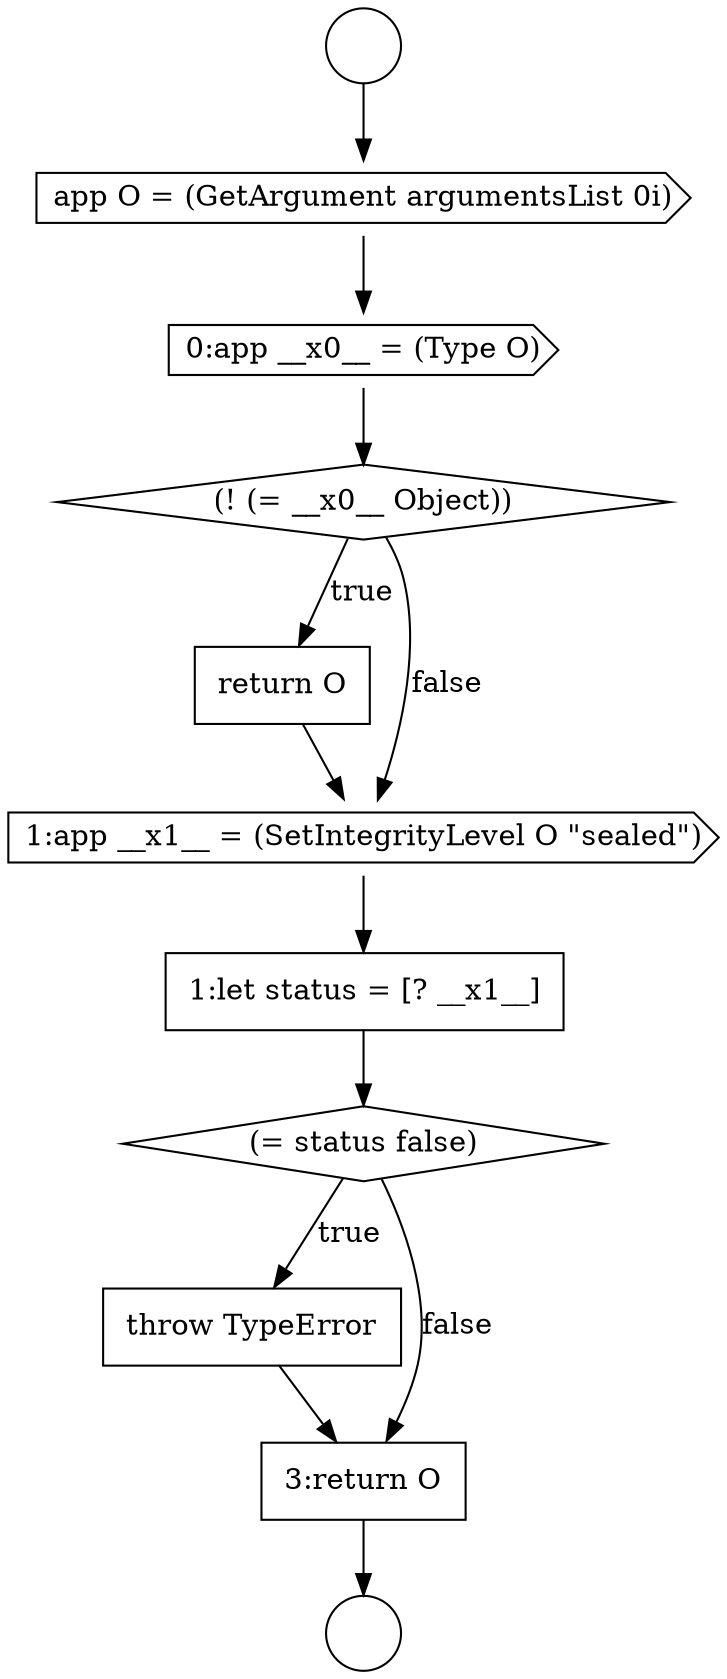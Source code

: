 digraph {
  node11399 [shape=diamond, label=<<font color="black">(! (= __x0__ Object))</font>> color="black" fillcolor="white" style=filled]
  node11404 [shape=none, margin=0, label=<<font color="black">
    <table border="0" cellborder="1" cellspacing="0" cellpadding="10">
      <tr><td align="left">throw TypeError</td></tr>
    </table>
  </font>> color="black" fillcolor="white" style=filled]
  node11398 [shape=cds, label=<<font color="black">0:app __x0__ = (Type O)</font>> color="black" fillcolor="white" style=filled]
  node11395 [shape=circle label=" " color="black" fillcolor="white" style=filled]
  node11400 [shape=none, margin=0, label=<<font color="black">
    <table border="0" cellborder="1" cellspacing="0" cellpadding="10">
      <tr><td align="left">return O</td></tr>
    </table>
  </font>> color="black" fillcolor="white" style=filled]
  node11403 [shape=diamond, label=<<font color="black">(= status false)</font>> color="black" fillcolor="white" style=filled]
  node11396 [shape=circle label=" " color="black" fillcolor="white" style=filled]
  node11402 [shape=none, margin=0, label=<<font color="black">
    <table border="0" cellborder="1" cellspacing="0" cellpadding="10">
      <tr><td align="left">1:let status = [? __x1__]</td></tr>
    </table>
  </font>> color="black" fillcolor="white" style=filled]
  node11405 [shape=none, margin=0, label=<<font color="black">
    <table border="0" cellborder="1" cellspacing="0" cellpadding="10">
      <tr><td align="left">3:return O</td></tr>
    </table>
  </font>> color="black" fillcolor="white" style=filled]
  node11401 [shape=cds, label=<<font color="black">1:app __x1__ = (SetIntegrityLevel O &quot;sealed&quot;)</font>> color="black" fillcolor="white" style=filled]
  node11397 [shape=cds, label=<<font color="black">app O = (GetArgument argumentsList 0i)</font>> color="black" fillcolor="white" style=filled]
  node11399 -> node11400 [label=<<font color="black">true</font>> color="black"]
  node11399 -> node11401 [label=<<font color="black">false</font>> color="black"]
  node11395 -> node11397 [ color="black"]
  node11404 -> node11405 [ color="black"]
  node11403 -> node11404 [label=<<font color="black">true</font>> color="black"]
  node11403 -> node11405 [label=<<font color="black">false</font>> color="black"]
  node11397 -> node11398 [ color="black"]
  node11401 -> node11402 [ color="black"]
  node11402 -> node11403 [ color="black"]
  node11405 -> node11396 [ color="black"]
  node11398 -> node11399 [ color="black"]
  node11400 -> node11401 [ color="black"]
}
